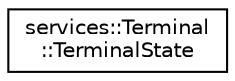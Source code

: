 digraph "Graphical Class Hierarchy"
{
 // INTERACTIVE_SVG=YES
  edge [fontname="Helvetica",fontsize="10",labelfontname="Helvetica",labelfontsize="10"];
  node [fontname="Helvetica",fontsize="10",shape=record];
  rankdir="LR";
  Node0 [label="services::Terminal\l::TerminalState",height=0.2,width=0.4,color="black", fillcolor="white", style="filled",URL="$dd/d20/structservices_1_1_terminal_1_1_terminal_state.html"];
}

